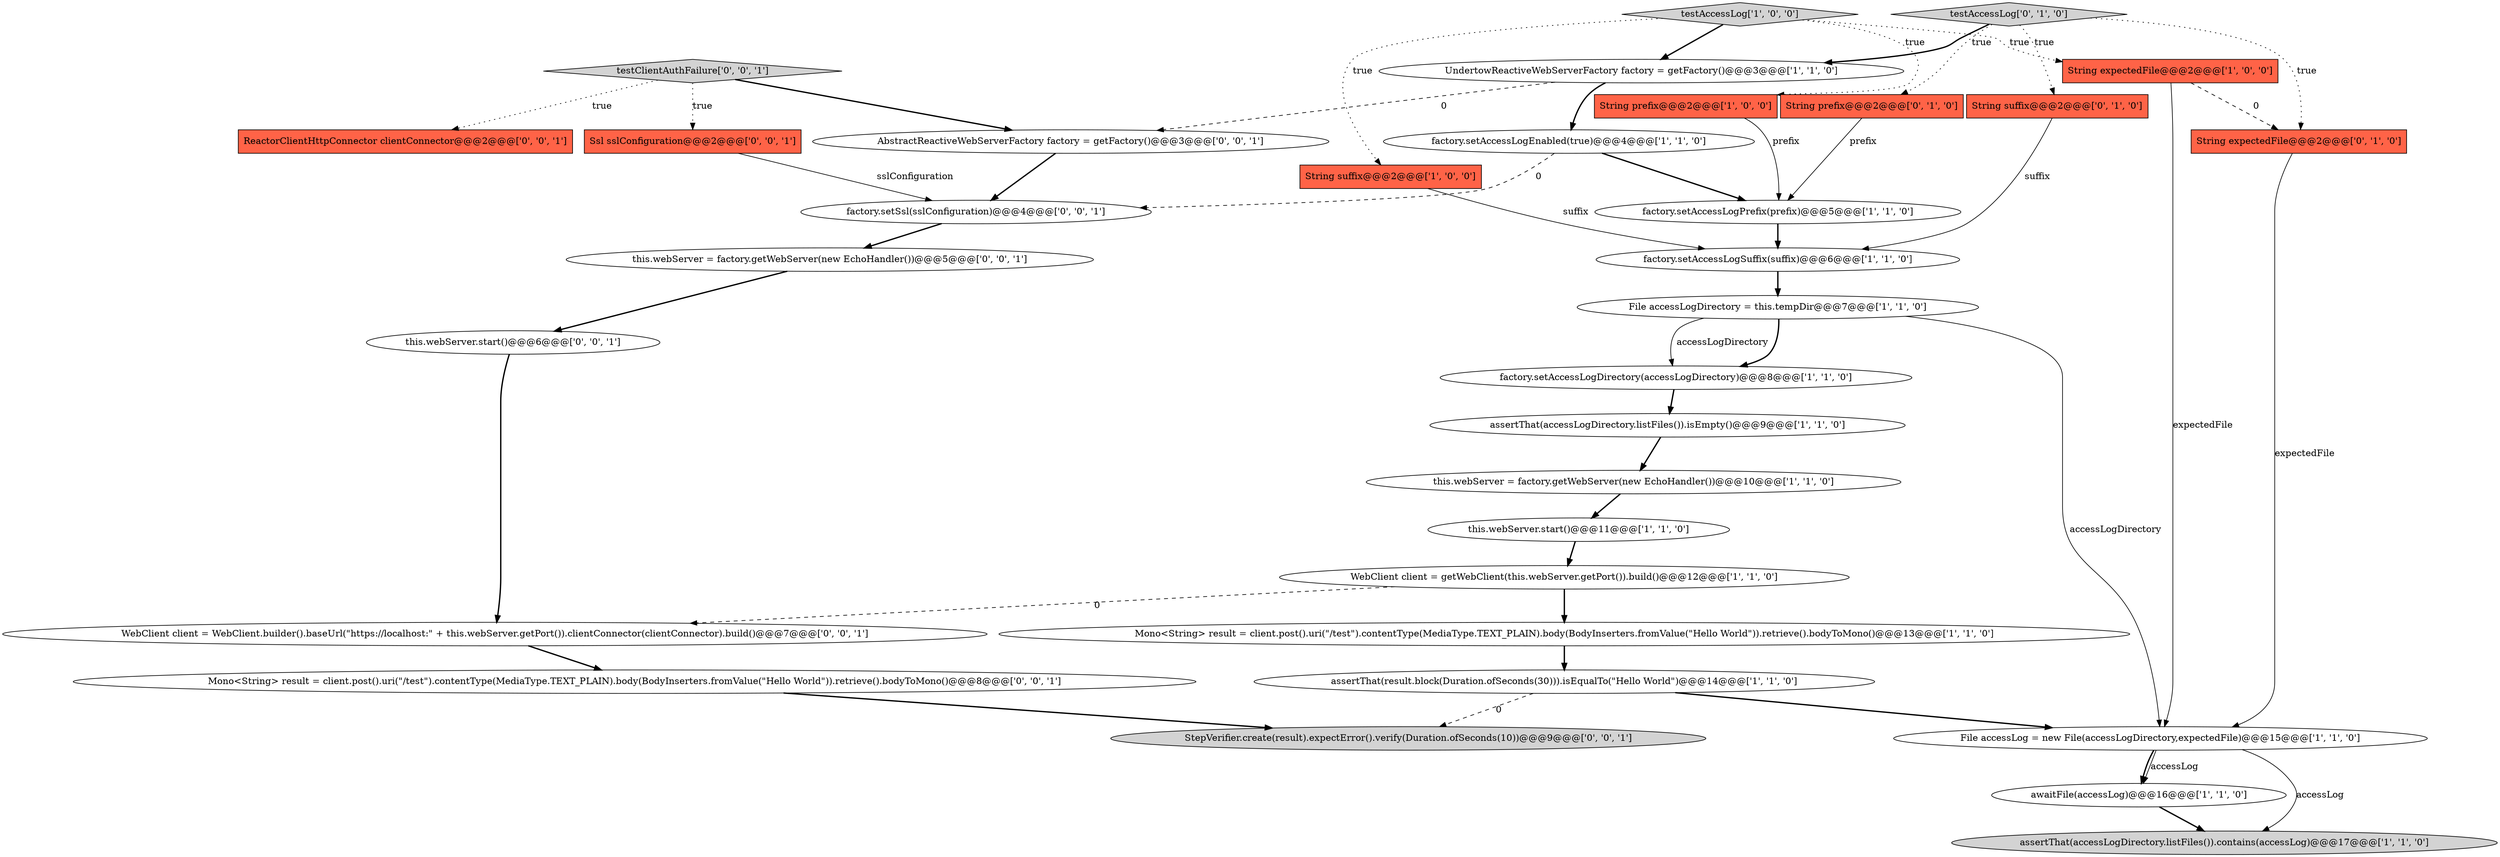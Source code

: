 digraph {
7 [style = filled, label = "this.webServer = factory.getWebServer(new EchoHandler())@@@10@@@['1', '1', '0']", fillcolor = white, shape = ellipse image = "AAA0AAABBB1BBB"];
27 [style = filled, label = "ReactorClientHttpConnector clientConnector@@@2@@@['0', '0', '1']", fillcolor = tomato, shape = box image = "AAA0AAABBB3BBB"];
9 [style = filled, label = "awaitFile(accessLog)@@@16@@@['1', '1', '0']", fillcolor = white, shape = ellipse image = "AAA0AAABBB1BBB"];
28 [style = filled, label = "testClientAuthFailure['0', '0', '1']", fillcolor = lightgray, shape = diamond image = "AAA0AAABBB3BBB"];
10 [style = filled, label = "testAccessLog['1', '0', '0']", fillcolor = lightgray, shape = diamond image = "AAA0AAABBB1BBB"];
14 [style = filled, label = "assertThat(accessLogDirectory.listFiles()).isEmpty()@@@9@@@['1', '1', '0']", fillcolor = white, shape = ellipse image = "AAA0AAABBB1BBB"];
4 [style = filled, label = "File accessLogDirectory = this.tempDir@@@7@@@['1', '1', '0']", fillcolor = white, shape = ellipse image = "AAA0AAABBB1BBB"];
1 [style = filled, label = "Mono<String> result = client.post().uri(\"/test\").contentType(MediaType.TEXT_PLAIN).body(BodyInserters.fromValue(\"Hello World\")).retrieve().bodyToMono()@@@13@@@['1', '1', '0']", fillcolor = white, shape = ellipse image = "AAA0AAABBB1BBB"];
22 [style = filled, label = "String expectedFile@@@2@@@['0', '1', '0']", fillcolor = tomato, shape = box image = "AAA1AAABBB2BBB"];
24 [style = filled, label = "factory.setSsl(sslConfiguration)@@@4@@@['0', '0', '1']", fillcolor = white, shape = ellipse image = "AAA0AAABBB3BBB"];
21 [style = filled, label = "testAccessLog['0', '1', '0']", fillcolor = lightgray, shape = diamond image = "AAA0AAABBB2BBB"];
18 [style = filled, label = "WebClient client = getWebClient(this.webServer.getPort()).build()@@@12@@@['1', '1', '0']", fillcolor = white, shape = ellipse image = "AAA0AAABBB1BBB"];
23 [style = filled, label = "this.webServer = factory.getWebServer(new EchoHandler())@@@5@@@['0', '0', '1']", fillcolor = white, shape = ellipse image = "AAA0AAABBB3BBB"];
0 [style = filled, label = "UndertowReactiveWebServerFactory factory = getFactory()@@@3@@@['1', '1', '0']", fillcolor = white, shape = ellipse image = "AAA0AAABBB1BBB"];
26 [style = filled, label = "Ssl sslConfiguration@@@2@@@['0', '0', '1']", fillcolor = tomato, shape = box image = "AAA0AAABBB3BBB"];
30 [style = filled, label = "Mono<String> result = client.post().uri(\"/test\").contentType(MediaType.TEXT_PLAIN).body(BodyInserters.fromValue(\"Hello World\")).retrieve().bodyToMono()@@@8@@@['0', '0', '1']", fillcolor = white, shape = ellipse image = "AAA0AAABBB3BBB"];
32 [style = filled, label = "AbstractReactiveWebServerFactory factory = getFactory()@@@3@@@['0', '0', '1']", fillcolor = white, shape = ellipse image = "AAA0AAABBB3BBB"];
16 [style = filled, label = "String expectedFile@@@2@@@['1', '0', '0']", fillcolor = tomato, shape = box image = "AAA1AAABBB1BBB"];
29 [style = filled, label = "WebClient client = WebClient.builder().baseUrl(\"https://localhost:\" + this.webServer.getPort()).clientConnector(clientConnector).build()@@@7@@@['0', '0', '1']", fillcolor = white, shape = ellipse image = "AAA0AAABBB3BBB"];
13 [style = filled, label = "assertThat(accessLogDirectory.listFiles()).contains(accessLog)@@@17@@@['1', '1', '0']", fillcolor = lightgray, shape = ellipse image = "AAA0AAABBB1BBB"];
31 [style = filled, label = "this.webServer.start()@@@6@@@['0', '0', '1']", fillcolor = white, shape = ellipse image = "AAA0AAABBB3BBB"];
2 [style = filled, label = "factory.setAccessLogDirectory(accessLogDirectory)@@@8@@@['1', '1', '0']", fillcolor = white, shape = ellipse image = "AAA0AAABBB1BBB"];
11 [style = filled, label = "String prefix@@@2@@@['1', '0', '0']", fillcolor = tomato, shape = box image = "AAA0AAABBB1BBB"];
17 [style = filled, label = "factory.setAccessLogSuffix(suffix)@@@6@@@['1', '1', '0']", fillcolor = white, shape = ellipse image = "AAA0AAABBB1BBB"];
19 [style = filled, label = "String suffix@@@2@@@['0', '1', '0']", fillcolor = tomato, shape = box image = "AAA0AAABBB2BBB"];
12 [style = filled, label = "String suffix@@@2@@@['1', '0', '0']", fillcolor = tomato, shape = box image = "AAA0AAABBB1BBB"];
25 [style = filled, label = "StepVerifier.create(result).expectError().verify(Duration.ofSeconds(10))@@@9@@@['0', '0', '1']", fillcolor = lightgray, shape = ellipse image = "AAA0AAABBB3BBB"];
8 [style = filled, label = "factory.setAccessLogPrefix(prefix)@@@5@@@['1', '1', '0']", fillcolor = white, shape = ellipse image = "AAA0AAABBB1BBB"];
15 [style = filled, label = "File accessLog = new File(accessLogDirectory,expectedFile)@@@15@@@['1', '1', '0']", fillcolor = white, shape = ellipse image = "AAA0AAABBB1BBB"];
3 [style = filled, label = "this.webServer.start()@@@11@@@['1', '1', '0']", fillcolor = white, shape = ellipse image = "AAA0AAABBB1BBB"];
5 [style = filled, label = "assertThat(result.block(Duration.ofSeconds(30))).isEqualTo(\"Hello World\")@@@14@@@['1', '1', '0']", fillcolor = white, shape = ellipse image = "AAA0AAABBB1BBB"];
6 [style = filled, label = "factory.setAccessLogEnabled(true)@@@4@@@['1', '1', '0']", fillcolor = white, shape = ellipse image = "AAA0AAABBB1BBB"];
20 [style = filled, label = "String prefix@@@2@@@['0', '1', '0']", fillcolor = tomato, shape = box image = "AAA0AAABBB2BBB"];
1->5 [style = bold, label=""];
23->31 [style = bold, label=""];
10->12 [style = dotted, label="true"];
21->20 [style = dotted, label="true"];
21->0 [style = bold, label=""];
29->30 [style = bold, label=""];
0->6 [style = bold, label=""];
4->2 [style = solid, label="accessLogDirectory"];
0->32 [style = dashed, label="0"];
19->17 [style = solid, label="suffix"];
5->15 [style = bold, label=""];
31->29 [style = bold, label=""];
30->25 [style = bold, label=""];
21->22 [style = dotted, label="true"];
5->25 [style = dashed, label="0"];
22->15 [style = solid, label="expectedFile"];
4->2 [style = bold, label=""];
4->15 [style = solid, label="accessLogDirectory"];
12->17 [style = solid, label="suffix"];
7->3 [style = bold, label=""];
26->24 [style = solid, label="sslConfiguration"];
16->15 [style = solid, label="expectedFile"];
14->7 [style = bold, label=""];
3->18 [style = bold, label=""];
15->9 [style = solid, label="accessLog"];
28->32 [style = bold, label=""];
8->17 [style = bold, label=""];
18->1 [style = bold, label=""];
10->11 [style = dotted, label="true"];
11->8 [style = solid, label="prefix"];
15->9 [style = bold, label=""];
20->8 [style = solid, label="prefix"];
6->24 [style = dashed, label="0"];
28->26 [style = dotted, label="true"];
21->19 [style = dotted, label="true"];
2->14 [style = bold, label=""];
6->8 [style = bold, label=""];
10->0 [style = bold, label=""];
18->29 [style = dashed, label="0"];
28->27 [style = dotted, label="true"];
15->13 [style = solid, label="accessLog"];
32->24 [style = bold, label=""];
10->16 [style = dotted, label="true"];
17->4 [style = bold, label=""];
16->22 [style = dashed, label="0"];
9->13 [style = bold, label=""];
24->23 [style = bold, label=""];
}
